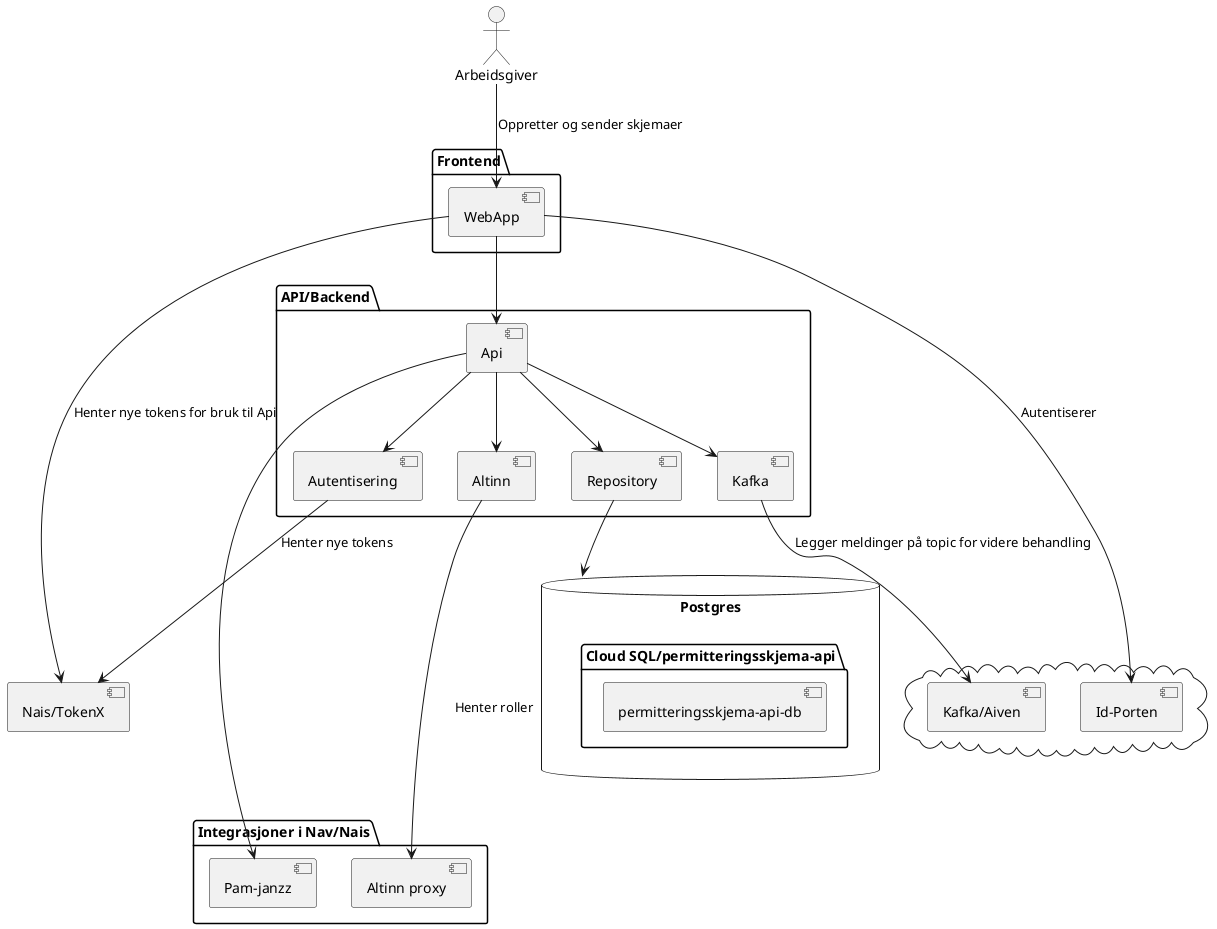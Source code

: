 @startuml
package "API/Backend" {
  [Api]
  [Altinn]
  [Kafka]
  [Autentisering]
  [Repository]
}

package "Frontend" {
  [WebApp]
}

cloud {
  [Kafka/Aiven]
  [Id-Porten]
}

package "Integrasjoner i Nav/Nais" {
  [Altinn proxy]
  [Pam-janzz]
}

actor Arbeidsgiver

[Nais/TokenX]

database "Postgres" {
  folder "Cloud SQL/permitteringsskjema-api" {
    [permitteringsskjema-api-db]
  }
}

Arbeidsgiver --> [WebApp] : Oppretter og sender skjemaer
[Kafka] --> [Kafka/Aiven] : Legger meldinger på topic for videre behandling
[Autentisering] --> [Nais/TokenX] : Henter nye tokens
[WebApp] --> [Nais/TokenX] : Henter nye tokens for bruk til Api
[WebApp] --> [Api]
[WebApp] --> [Id-Porten] : Autentiserer
[Api] --> [Altinn]
[Api] --> [Kafka]
[Api] --> [Autentisering]
[Api] --> [Repository]
[Api] --> [Pam-janzz]
[Altinn] ---> [Altinn proxy] : Henter roller
Repository--> Postgres
@enduml